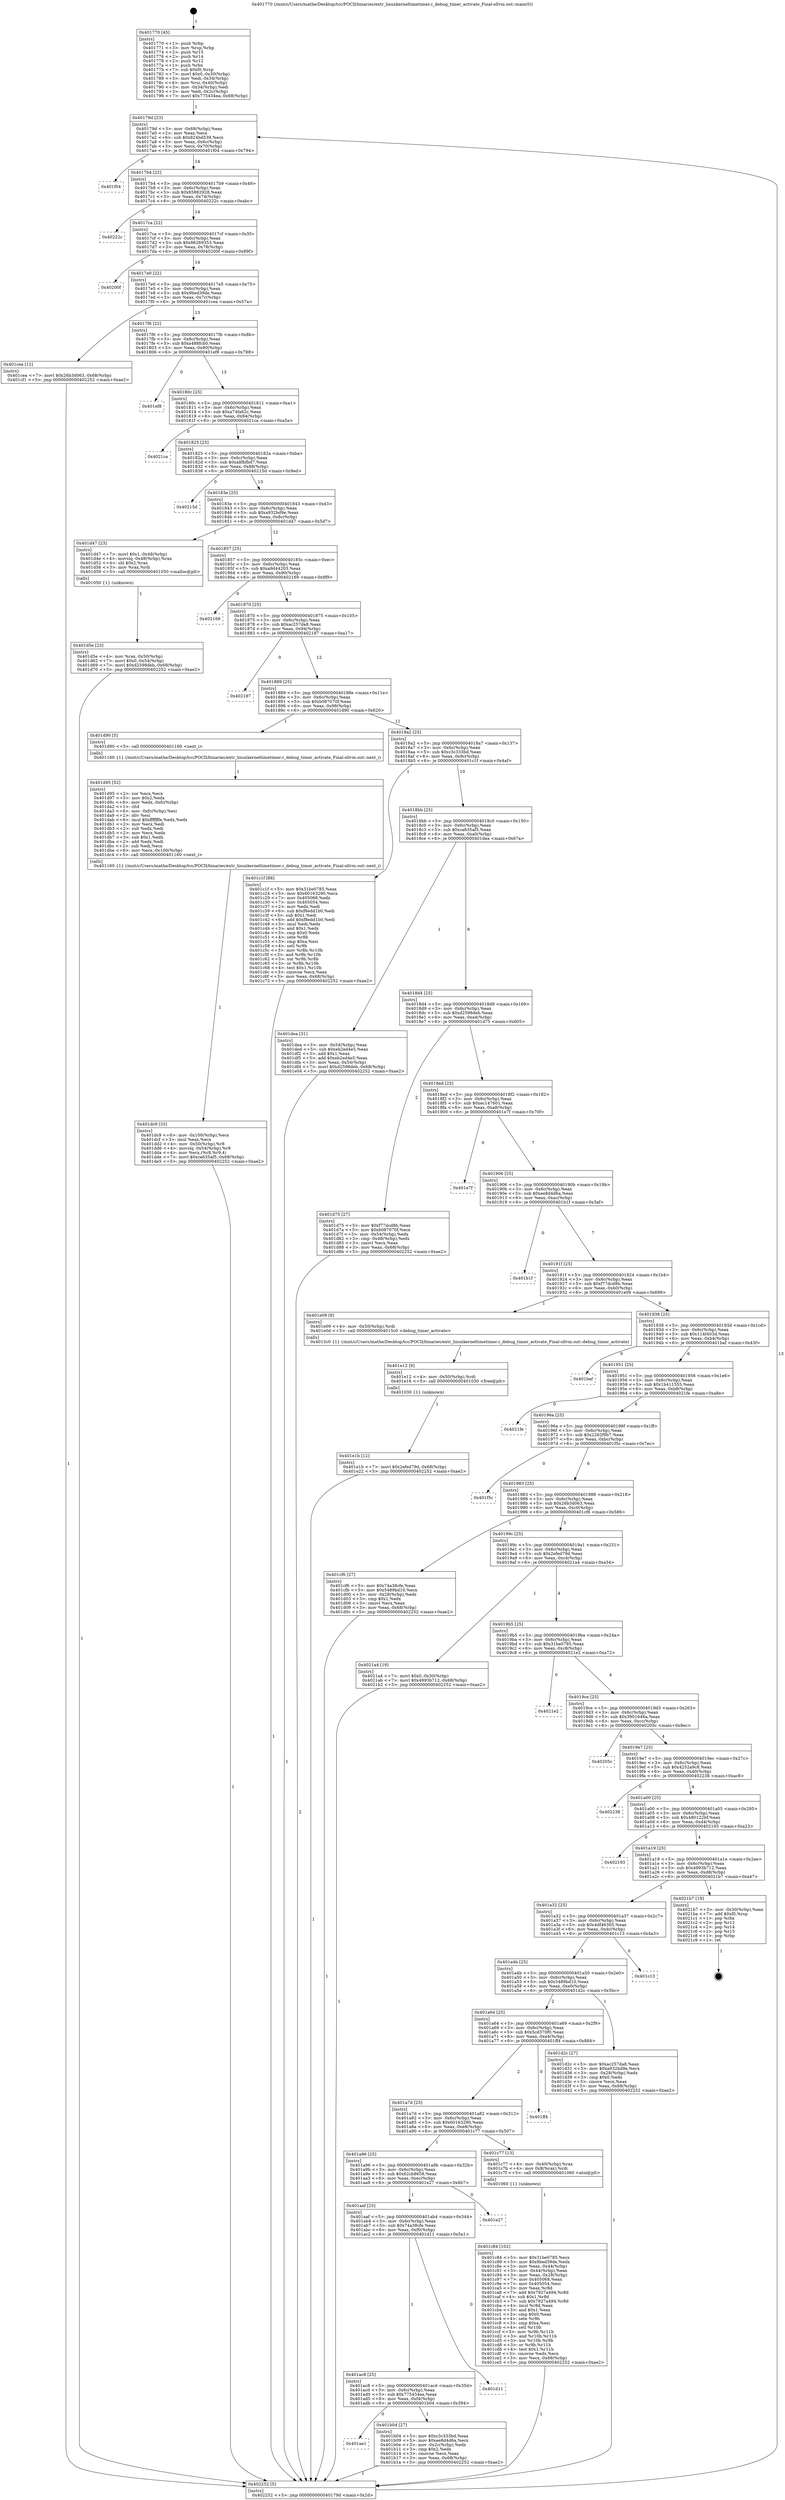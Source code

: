 digraph "0x401770" {
  label = "0x401770 (/mnt/c/Users/mathe/Desktop/tcc/POCII/binaries/extr_linuxkerneltimetimer.c_debug_timer_activate_Final-ollvm.out::main(0))"
  labelloc = "t"
  node[shape=record]

  Entry [label="",width=0.3,height=0.3,shape=circle,fillcolor=black,style=filled]
  "0x40179d" [label="{
     0x40179d [23]\l
     | [instrs]\l
     &nbsp;&nbsp;0x40179d \<+3\>: mov -0x68(%rbp),%eax\l
     &nbsp;&nbsp;0x4017a0 \<+2\>: mov %eax,%ecx\l
     &nbsp;&nbsp;0x4017a2 \<+6\>: sub $0x824bd539,%ecx\l
     &nbsp;&nbsp;0x4017a8 \<+3\>: mov %eax,-0x6c(%rbp)\l
     &nbsp;&nbsp;0x4017ab \<+3\>: mov %ecx,-0x70(%rbp)\l
     &nbsp;&nbsp;0x4017ae \<+6\>: je 0000000000401f04 \<main+0x794\>\l
  }"]
  "0x401f04" [label="{
     0x401f04\l
  }", style=dashed]
  "0x4017b4" [label="{
     0x4017b4 [22]\l
     | [instrs]\l
     &nbsp;&nbsp;0x4017b4 \<+5\>: jmp 00000000004017b9 \<main+0x49\>\l
     &nbsp;&nbsp;0x4017b9 \<+3\>: mov -0x6c(%rbp),%eax\l
     &nbsp;&nbsp;0x4017bc \<+5\>: sub $0x85882928,%eax\l
     &nbsp;&nbsp;0x4017c1 \<+3\>: mov %eax,-0x74(%rbp)\l
     &nbsp;&nbsp;0x4017c4 \<+6\>: je 000000000040222c \<main+0xabc\>\l
  }"]
  Exit [label="",width=0.3,height=0.3,shape=circle,fillcolor=black,style=filled,peripheries=2]
  "0x40222c" [label="{
     0x40222c\l
  }", style=dashed]
  "0x4017ca" [label="{
     0x4017ca [22]\l
     | [instrs]\l
     &nbsp;&nbsp;0x4017ca \<+5\>: jmp 00000000004017cf \<main+0x5f\>\l
     &nbsp;&nbsp;0x4017cf \<+3\>: mov -0x6c(%rbp),%eax\l
     &nbsp;&nbsp;0x4017d2 \<+5\>: sub $0x86269353,%eax\l
     &nbsp;&nbsp;0x4017d7 \<+3\>: mov %eax,-0x78(%rbp)\l
     &nbsp;&nbsp;0x4017da \<+6\>: je 000000000040200f \<main+0x89f\>\l
  }"]
  "0x401e1b" [label="{
     0x401e1b [12]\l
     | [instrs]\l
     &nbsp;&nbsp;0x401e1b \<+7\>: movl $0x2efed79d,-0x68(%rbp)\l
     &nbsp;&nbsp;0x401e22 \<+5\>: jmp 0000000000402252 \<main+0xae2\>\l
  }"]
  "0x40200f" [label="{
     0x40200f\l
  }", style=dashed]
  "0x4017e0" [label="{
     0x4017e0 [22]\l
     | [instrs]\l
     &nbsp;&nbsp;0x4017e0 \<+5\>: jmp 00000000004017e5 \<main+0x75\>\l
     &nbsp;&nbsp;0x4017e5 \<+3\>: mov -0x6c(%rbp),%eax\l
     &nbsp;&nbsp;0x4017e8 \<+5\>: sub $0x9bed39de,%eax\l
     &nbsp;&nbsp;0x4017ed \<+3\>: mov %eax,-0x7c(%rbp)\l
     &nbsp;&nbsp;0x4017f0 \<+6\>: je 0000000000401cea \<main+0x57a\>\l
  }"]
  "0x401e12" [label="{
     0x401e12 [9]\l
     | [instrs]\l
     &nbsp;&nbsp;0x401e12 \<+4\>: mov -0x50(%rbp),%rdi\l
     &nbsp;&nbsp;0x401e16 \<+5\>: call 0000000000401030 \<free@plt\>\l
     | [calls]\l
     &nbsp;&nbsp;0x401030 \{1\} (unknown)\l
  }"]
  "0x401cea" [label="{
     0x401cea [12]\l
     | [instrs]\l
     &nbsp;&nbsp;0x401cea \<+7\>: movl $0x26b3d063,-0x68(%rbp)\l
     &nbsp;&nbsp;0x401cf1 \<+5\>: jmp 0000000000402252 \<main+0xae2\>\l
  }"]
  "0x4017f6" [label="{
     0x4017f6 [22]\l
     | [instrs]\l
     &nbsp;&nbsp;0x4017f6 \<+5\>: jmp 00000000004017fb \<main+0x8b\>\l
     &nbsp;&nbsp;0x4017fb \<+3\>: mov -0x6c(%rbp),%eax\l
     &nbsp;&nbsp;0x4017fe \<+5\>: sub $0xa488fcb0,%eax\l
     &nbsp;&nbsp;0x401803 \<+3\>: mov %eax,-0x80(%rbp)\l
     &nbsp;&nbsp;0x401806 \<+6\>: je 0000000000401ef8 \<main+0x788\>\l
  }"]
  "0x401dc9" [label="{
     0x401dc9 [33]\l
     | [instrs]\l
     &nbsp;&nbsp;0x401dc9 \<+6\>: mov -0x100(%rbp),%ecx\l
     &nbsp;&nbsp;0x401dcf \<+3\>: imul %eax,%ecx\l
     &nbsp;&nbsp;0x401dd2 \<+4\>: mov -0x50(%rbp),%r8\l
     &nbsp;&nbsp;0x401dd6 \<+4\>: movslq -0x54(%rbp),%r9\l
     &nbsp;&nbsp;0x401dda \<+4\>: mov %ecx,(%r8,%r9,4)\l
     &nbsp;&nbsp;0x401dde \<+7\>: movl $0xca635af5,-0x68(%rbp)\l
     &nbsp;&nbsp;0x401de5 \<+5\>: jmp 0000000000402252 \<main+0xae2\>\l
  }"]
  "0x401ef8" [label="{
     0x401ef8\l
  }", style=dashed]
  "0x40180c" [label="{
     0x40180c [25]\l
     | [instrs]\l
     &nbsp;&nbsp;0x40180c \<+5\>: jmp 0000000000401811 \<main+0xa1\>\l
     &nbsp;&nbsp;0x401811 \<+3\>: mov -0x6c(%rbp),%eax\l
     &nbsp;&nbsp;0x401814 \<+5\>: sub $0xa74fa62c,%eax\l
     &nbsp;&nbsp;0x401819 \<+6\>: mov %eax,-0x84(%rbp)\l
     &nbsp;&nbsp;0x40181f \<+6\>: je 00000000004021ca \<main+0xa5a\>\l
  }"]
  "0x401d95" [label="{
     0x401d95 [52]\l
     | [instrs]\l
     &nbsp;&nbsp;0x401d95 \<+2\>: xor %ecx,%ecx\l
     &nbsp;&nbsp;0x401d97 \<+5\>: mov $0x2,%edx\l
     &nbsp;&nbsp;0x401d9c \<+6\>: mov %edx,-0xfc(%rbp)\l
     &nbsp;&nbsp;0x401da2 \<+1\>: cltd\l
     &nbsp;&nbsp;0x401da3 \<+6\>: mov -0xfc(%rbp),%esi\l
     &nbsp;&nbsp;0x401da9 \<+2\>: idiv %esi\l
     &nbsp;&nbsp;0x401dab \<+6\>: imul $0xfffffffe,%edx,%edx\l
     &nbsp;&nbsp;0x401db1 \<+2\>: mov %ecx,%edi\l
     &nbsp;&nbsp;0x401db3 \<+2\>: sub %edx,%edi\l
     &nbsp;&nbsp;0x401db5 \<+2\>: mov %ecx,%edx\l
     &nbsp;&nbsp;0x401db7 \<+3\>: sub $0x1,%edx\l
     &nbsp;&nbsp;0x401dba \<+2\>: add %edx,%edi\l
     &nbsp;&nbsp;0x401dbc \<+2\>: sub %edi,%ecx\l
     &nbsp;&nbsp;0x401dbe \<+6\>: mov %ecx,-0x100(%rbp)\l
     &nbsp;&nbsp;0x401dc4 \<+5\>: call 0000000000401160 \<next_i\>\l
     | [calls]\l
     &nbsp;&nbsp;0x401160 \{1\} (/mnt/c/Users/mathe/Desktop/tcc/POCII/binaries/extr_linuxkerneltimetimer.c_debug_timer_activate_Final-ollvm.out::next_i)\l
  }"]
  "0x4021ca" [label="{
     0x4021ca\l
  }", style=dashed]
  "0x401825" [label="{
     0x401825 [25]\l
     | [instrs]\l
     &nbsp;&nbsp;0x401825 \<+5\>: jmp 000000000040182a \<main+0xba\>\l
     &nbsp;&nbsp;0x40182a \<+3\>: mov -0x6c(%rbp),%eax\l
     &nbsp;&nbsp;0x40182d \<+5\>: sub $0xa8fbfbd7,%eax\l
     &nbsp;&nbsp;0x401832 \<+6\>: mov %eax,-0x88(%rbp)\l
     &nbsp;&nbsp;0x401838 \<+6\>: je 000000000040215d \<main+0x9ed\>\l
  }"]
  "0x401d5e" [label="{
     0x401d5e [23]\l
     | [instrs]\l
     &nbsp;&nbsp;0x401d5e \<+4\>: mov %rax,-0x50(%rbp)\l
     &nbsp;&nbsp;0x401d62 \<+7\>: movl $0x0,-0x54(%rbp)\l
     &nbsp;&nbsp;0x401d69 \<+7\>: movl $0xd2598deb,-0x68(%rbp)\l
     &nbsp;&nbsp;0x401d70 \<+5\>: jmp 0000000000402252 \<main+0xae2\>\l
  }"]
  "0x40215d" [label="{
     0x40215d\l
  }", style=dashed]
  "0x40183e" [label="{
     0x40183e [25]\l
     | [instrs]\l
     &nbsp;&nbsp;0x40183e \<+5\>: jmp 0000000000401843 \<main+0xd3\>\l
     &nbsp;&nbsp;0x401843 \<+3\>: mov -0x6c(%rbp),%eax\l
     &nbsp;&nbsp;0x401846 \<+5\>: sub $0xa932bd9e,%eax\l
     &nbsp;&nbsp;0x40184b \<+6\>: mov %eax,-0x8c(%rbp)\l
     &nbsp;&nbsp;0x401851 \<+6\>: je 0000000000401d47 \<main+0x5d7\>\l
  }"]
  "0x401c84" [label="{
     0x401c84 [102]\l
     | [instrs]\l
     &nbsp;&nbsp;0x401c84 \<+5\>: mov $0x31be0785,%ecx\l
     &nbsp;&nbsp;0x401c89 \<+5\>: mov $0x9bed39de,%edx\l
     &nbsp;&nbsp;0x401c8e \<+3\>: mov %eax,-0x44(%rbp)\l
     &nbsp;&nbsp;0x401c91 \<+3\>: mov -0x44(%rbp),%eax\l
     &nbsp;&nbsp;0x401c94 \<+3\>: mov %eax,-0x28(%rbp)\l
     &nbsp;&nbsp;0x401c97 \<+7\>: mov 0x405068,%eax\l
     &nbsp;&nbsp;0x401c9e \<+7\>: mov 0x405054,%esi\l
     &nbsp;&nbsp;0x401ca5 \<+3\>: mov %eax,%r8d\l
     &nbsp;&nbsp;0x401ca8 \<+7\>: add $0x7927a494,%r8d\l
     &nbsp;&nbsp;0x401caf \<+4\>: sub $0x1,%r8d\l
     &nbsp;&nbsp;0x401cb3 \<+7\>: sub $0x7927a494,%r8d\l
     &nbsp;&nbsp;0x401cba \<+4\>: imul %r8d,%eax\l
     &nbsp;&nbsp;0x401cbe \<+3\>: and $0x1,%eax\l
     &nbsp;&nbsp;0x401cc1 \<+3\>: cmp $0x0,%eax\l
     &nbsp;&nbsp;0x401cc4 \<+4\>: sete %r9b\l
     &nbsp;&nbsp;0x401cc8 \<+3\>: cmp $0xa,%esi\l
     &nbsp;&nbsp;0x401ccb \<+4\>: setl %r10b\l
     &nbsp;&nbsp;0x401ccf \<+3\>: mov %r9b,%r11b\l
     &nbsp;&nbsp;0x401cd2 \<+3\>: and %r10b,%r11b\l
     &nbsp;&nbsp;0x401cd5 \<+3\>: xor %r10b,%r9b\l
     &nbsp;&nbsp;0x401cd8 \<+3\>: or %r9b,%r11b\l
     &nbsp;&nbsp;0x401cdb \<+4\>: test $0x1,%r11b\l
     &nbsp;&nbsp;0x401cdf \<+3\>: cmovne %edx,%ecx\l
     &nbsp;&nbsp;0x401ce2 \<+3\>: mov %ecx,-0x68(%rbp)\l
     &nbsp;&nbsp;0x401ce5 \<+5\>: jmp 0000000000402252 \<main+0xae2\>\l
  }"]
  "0x401d47" [label="{
     0x401d47 [23]\l
     | [instrs]\l
     &nbsp;&nbsp;0x401d47 \<+7\>: movl $0x1,-0x48(%rbp)\l
     &nbsp;&nbsp;0x401d4e \<+4\>: movslq -0x48(%rbp),%rax\l
     &nbsp;&nbsp;0x401d52 \<+4\>: shl $0x2,%rax\l
     &nbsp;&nbsp;0x401d56 \<+3\>: mov %rax,%rdi\l
     &nbsp;&nbsp;0x401d59 \<+5\>: call 0000000000401050 \<malloc@plt\>\l
     | [calls]\l
     &nbsp;&nbsp;0x401050 \{1\} (unknown)\l
  }"]
  "0x401857" [label="{
     0x401857 [25]\l
     | [instrs]\l
     &nbsp;&nbsp;0x401857 \<+5\>: jmp 000000000040185c \<main+0xec\>\l
     &nbsp;&nbsp;0x40185c \<+3\>: mov -0x6c(%rbp),%eax\l
     &nbsp;&nbsp;0x40185f \<+5\>: sub $0xa9d44203,%eax\l
     &nbsp;&nbsp;0x401864 \<+6\>: mov %eax,-0x90(%rbp)\l
     &nbsp;&nbsp;0x40186a \<+6\>: je 0000000000402169 \<main+0x9f9\>\l
  }"]
  "0x401770" [label="{
     0x401770 [45]\l
     | [instrs]\l
     &nbsp;&nbsp;0x401770 \<+1\>: push %rbp\l
     &nbsp;&nbsp;0x401771 \<+3\>: mov %rsp,%rbp\l
     &nbsp;&nbsp;0x401774 \<+2\>: push %r15\l
     &nbsp;&nbsp;0x401776 \<+2\>: push %r14\l
     &nbsp;&nbsp;0x401778 \<+2\>: push %r12\l
     &nbsp;&nbsp;0x40177a \<+1\>: push %rbx\l
     &nbsp;&nbsp;0x40177b \<+7\>: sub $0xf0,%rsp\l
     &nbsp;&nbsp;0x401782 \<+7\>: movl $0x0,-0x30(%rbp)\l
     &nbsp;&nbsp;0x401789 \<+3\>: mov %edi,-0x34(%rbp)\l
     &nbsp;&nbsp;0x40178c \<+4\>: mov %rsi,-0x40(%rbp)\l
     &nbsp;&nbsp;0x401790 \<+3\>: mov -0x34(%rbp),%edi\l
     &nbsp;&nbsp;0x401793 \<+3\>: mov %edi,-0x2c(%rbp)\l
     &nbsp;&nbsp;0x401796 \<+7\>: movl $0x775434ea,-0x68(%rbp)\l
  }"]
  "0x402169" [label="{
     0x402169\l
  }", style=dashed]
  "0x401870" [label="{
     0x401870 [25]\l
     | [instrs]\l
     &nbsp;&nbsp;0x401870 \<+5\>: jmp 0000000000401875 \<main+0x105\>\l
     &nbsp;&nbsp;0x401875 \<+3\>: mov -0x6c(%rbp),%eax\l
     &nbsp;&nbsp;0x401878 \<+5\>: sub $0xac257da8,%eax\l
     &nbsp;&nbsp;0x40187d \<+6\>: mov %eax,-0x94(%rbp)\l
     &nbsp;&nbsp;0x401883 \<+6\>: je 0000000000402187 \<main+0xa17\>\l
  }"]
  "0x402252" [label="{
     0x402252 [5]\l
     | [instrs]\l
     &nbsp;&nbsp;0x402252 \<+5\>: jmp 000000000040179d \<main+0x2d\>\l
  }"]
  "0x402187" [label="{
     0x402187\l
  }", style=dashed]
  "0x401889" [label="{
     0x401889 [25]\l
     | [instrs]\l
     &nbsp;&nbsp;0x401889 \<+5\>: jmp 000000000040188e \<main+0x11e\>\l
     &nbsp;&nbsp;0x40188e \<+3\>: mov -0x6c(%rbp),%eax\l
     &nbsp;&nbsp;0x401891 \<+5\>: sub $0xb087070f,%eax\l
     &nbsp;&nbsp;0x401896 \<+6\>: mov %eax,-0x98(%rbp)\l
     &nbsp;&nbsp;0x40189c \<+6\>: je 0000000000401d90 \<main+0x620\>\l
  }"]
  "0x401ae1" [label="{
     0x401ae1\l
  }", style=dashed]
  "0x401d90" [label="{
     0x401d90 [5]\l
     | [instrs]\l
     &nbsp;&nbsp;0x401d90 \<+5\>: call 0000000000401160 \<next_i\>\l
     | [calls]\l
     &nbsp;&nbsp;0x401160 \{1\} (/mnt/c/Users/mathe/Desktop/tcc/POCII/binaries/extr_linuxkerneltimetimer.c_debug_timer_activate_Final-ollvm.out::next_i)\l
  }"]
  "0x4018a2" [label="{
     0x4018a2 [25]\l
     | [instrs]\l
     &nbsp;&nbsp;0x4018a2 \<+5\>: jmp 00000000004018a7 \<main+0x137\>\l
     &nbsp;&nbsp;0x4018a7 \<+3\>: mov -0x6c(%rbp),%eax\l
     &nbsp;&nbsp;0x4018aa \<+5\>: sub $0xc3c333bd,%eax\l
     &nbsp;&nbsp;0x4018af \<+6\>: mov %eax,-0x9c(%rbp)\l
     &nbsp;&nbsp;0x4018b5 \<+6\>: je 0000000000401c1f \<main+0x4af\>\l
  }"]
  "0x401b04" [label="{
     0x401b04 [27]\l
     | [instrs]\l
     &nbsp;&nbsp;0x401b04 \<+5\>: mov $0xc3c333bd,%eax\l
     &nbsp;&nbsp;0x401b09 \<+5\>: mov $0xee8d4d6a,%ecx\l
     &nbsp;&nbsp;0x401b0e \<+3\>: mov -0x2c(%rbp),%edx\l
     &nbsp;&nbsp;0x401b11 \<+3\>: cmp $0x2,%edx\l
     &nbsp;&nbsp;0x401b14 \<+3\>: cmovne %ecx,%eax\l
     &nbsp;&nbsp;0x401b17 \<+3\>: mov %eax,-0x68(%rbp)\l
     &nbsp;&nbsp;0x401b1a \<+5\>: jmp 0000000000402252 \<main+0xae2\>\l
  }"]
  "0x401c1f" [label="{
     0x401c1f [88]\l
     | [instrs]\l
     &nbsp;&nbsp;0x401c1f \<+5\>: mov $0x31be0785,%eax\l
     &nbsp;&nbsp;0x401c24 \<+5\>: mov $0x60163290,%ecx\l
     &nbsp;&nbsp;0x401c29 \<+7\>: mov 0x405068,%edx\l
     &nbsp;&nbsp;0x401c30 \<+7\>: mov 0x405054,%esi\l
     &nbsp;&nbsp;0x401c37 \<+2\>: mov %edx,%edi\l
     &nbsp;&nbsp;0x401c39 \<+6\>: sub $0xf8edd1b0,%edi\l
     &nbsp;&nbsp;0x401c3f \<+3\>: sub $0x1,%edi\l
     &nbsp;&nbsp;0x401c42 \<+6\>: add $0xf8edd1b0,%edi\l
     &nbsp;&nbsp;0x401c48 \<+3\>: imul %edi,%edx\l
     &nbsp;&nbsp;0x401c4b \<+3\>: and $0x1,%edx\l
     &nbsp;&nbsp;0x401c4e \<+3\>: cmp $0x0,%edx\l
     &nbsp;&nbsp;0x401c51 \<+4\>: sete %r8b\l
     &nbsp;&nbsp;0x401c55 \<+3\>: cmp $0xa,%esi\l
     &nbsp;&nbsp;0x401c58 \<+4\>: setl %r9b\l
     &nbsp;&nbsp;0x401c5c \<+3\>: mov %r8b,%r10b\l
     &nbsp;&nbsp;0x401c5f \<+3\>: and %r9b,%r10b\l
     &nbsp;&nbsp;0x401c62 \<+3\>: xor %r9b,%r8b\l
     &nbsp;&nbsp;0x401c65 \<+3\>: or %r8b,%r10b\l
     &nbsp;&nbsp;0x401c68 \<+4\>: test $0x1,%r10b\l
     &nbsp;&nbsp;0x401c6c \<+3\>: cmovne %ecx,%eax\l
     &nbsp;&nbsp;0x401c6f \<+3\>: mov %eax,-0x68(%rbp)\l
     &nbsp;&nbsp;0x401c72 \<+5\>: jmp 0000000000402252 \<main+0xae2\>\l
  }"]
  "0x4018bb" [label="{
     0x4018bb [25]\l
     | [instrs]\l
     &nbsp;&nbsp;0x4018bb \<+5\>: jmp 00000000004018c0 \<main+0x150\>\l
     &nbsp;&nbsp;0x4018c0 \<+3\>: mov -0x6c(%rbp),%eax\l
     &nbsp;&nbsp;0x4018c3 \<+5\>: sub $0xca635af5,%eax\l
     &nbsp;&nbsp;0x4018c8 \<+6\>: mov %eax,-0xa0(%rbp)\l
     &nbsp;&nbsp;0x4018ce \<+6\>: je 0000000000401dea \<main+0x67a\>\l
  }"]
  "0x401ac8" [label="{
     0x401ac8 [25]\l
     | [instrs]\l
     &nbsp;&nbsp;0x401ac8 \<+5\>: jmp 0000000000401acd \<main+0x35d\>\l
     &nbsp;&nbsp;0x401acd \<+3\>: mov -0x6c(%rbp),%eax\l
     &nbsp;&nbsp;0x401ad0 \<+5\>: sub $0x775434ea,%eax\l
     &nbsp;&nbsp;0x401ad5 \<+6\>: mov %eax,-0xf4(%rbp)\l
     &nbsp;&nbsp;0x401adb \<+6\>: je 0000000000401b04 \<main+0x394\>\l
  }"]
  "0x401dea" [label="{
     0x401dea [31]\l
     | [instrs]\l
     &nbsp;&nbsp;0x401dea \<+3\>: mov -0x54(%rbp),%eax\l
     &nbsp;&nbsp;0x401ded \<+5\>: sub $0xeb2ed4e5,%eax\l
     &nbsp;&nbsp;0x401df2 \<+3\>: add $0x1,%eax\l
     &nbsp;&nbsp;0x401df5 \<+5\>: add $0xeb2ed4e5,%eax\l
     &nbsp;&nbsp;0x401dfa \<+3\>: mov %eax,-0x54(%rbp)\l
     &nbsp;&nbsp;0x401dfd \<+7\>: movl $0xd2598deb,-0x68(%rbp)\l
     &nbsp;&nbsp;0x401e04 \<+5\>: jmp 0000000000402252 \<main+0xae2\>\l
  }"]
  "0x4018d4" [label="{
     0x4018d4 [25]\l
     | [instrs]\l
     &nbsp;&nbsp;0x4018d4 \<+5\>: jmp 00000000004018d9 \<main+0x169\>\l
     &nbsp;&nbsp;0x4018d9 \<+3\>: mov -0x6c(%rbp),%eax\l
     &nbsp;&nbsp;0x4018dc \<+5\>: sub $0xd2598deb,%eax\l
     &nbsp;&nbsp;0x4018e1 \<+6\>: mov %eax,-0xa4(%rbp)\l
     &nbsp;&nbsp;0x4018e7 \<+6\>: je 0000000000401d75 \<main+0x605\>\l
  }"]
  "0x401d11" [label="{
     0x401d11\l
  }", style=dashed]
  "0x401d75" [label="{
     0x401d75 [27]\l
     | [instrs]\l
     &nbsp;&nbsp;0x401d75 \<+5\>: mov $0xf77dcd8b,%eax\l
     &nbsp;&nbsp;0x401d7a \<+5\>: mov $0xb087070f,%ecx\l
     &nbsp;&nbsp;0x401d7f \<+3\>: mov -0x54(%rbp),%edx\l
     &nbsp;&nbsp;0x401d82 \<+3\>: cmp -0x48(%rbp),%edx\l
     &nbsp;&nbsp;0x401d85 \<+3\>: cmovl %ecx,%eax\l
     &nbsp;&nbsp;0x401d88 \<+3\>: mov %eax,-0x68(%rbp)\l
     &nbsp;&nbsp;0x401d8b \<+5\>: jmp 0000000000402252 \<main+0xae2\>\l
  }"]
  "0x4018ed" [label="{
     0x4018ed [25]\l
     | [instrs]\l
     &nbsp;&nbsp;0x4018ed \<+5\>: jmp 00000000004018f2 \<main+0x182\>\l
     &nbsp;&nbsp;0x4018f2 \<+3\>: mov -0x6c(%rbp),%eax\l
     &nbsp;&nbsp;0x4018f5 \<+5\>: sub $0xec147601,%eax\l
     &nbsp;&nbsp;0x4018fa \<+6\>: mov %eax,-0xa8(%rbp)\l
     &nbsp;&nbsp;0x401900 \<+6\>: je 0000000000401e7f \<main+0x70f\>\l
  }"]
  "0x401aaf" [label="{
     0x401aaf [25]\l
     | [instrs]\l
     &nbsp;&nbsp;0x401aaf \<+5\>: jmp 0000000000401ab4 \<main+0x344\>\l
     &nbsp;&nbsp;0x401ab4 \<+3\>: mov -0x6c(%rbp),%eax\l
     &nbsp;&nbsp;0x401ab7 \<+5\>: sub $0x74a38cfe,%eax\l
     &nbsp;&nbsp;0x401abc \<+6\>: mov %eax,-0xf0(%rbp)\l
     &nbsp;&nbsp;0x401ac2 \<+6\>: je 0000000000401d11 \<main+0x5a1\>\l
  }"]
  "0x401e7f" [label="{
     0x401e7f\l
  }", style=dashed]
  "0x401906" [label="{
     0x401906 [25]\l
     | [instrs]\l
     &nbsp;&nbsp;0x401906 \<+5\>: jmp 000000000040190b \<main+0x19b\>\l
     &nbsp;&nbsp;0x40190b \<+3\>: mov -0x6c(%rbp),%eax\l
     &nbsp;&nbsp;0x40190e \<+5\>: sub $0xee8d4d6a,%eax\l
     &nbsp;&nbsp;0x401913 \<+6\>: mov %eax,-0xac(%rbp)\l
     &nbsp;&nbsp;0x401919 \<+6\>: je 0000000000401b1f \<main+0x3af\>\l
  }"]
  "0x401e27" [label="{
     0x401e27\l
  }", style=dashed]
  "0x401b1f" [label="{
     0x401b1f\l
  }", style=dashed]
  "0x40191f" [label="{
     0x40191f [25]\l
     | [instrs]\l
     &nbsp;&nbsp;0x40191f \<+5\>: jmp 0000000000401924 \<main+0x1b4\>\l
     &nbsp;&nbsp;0x401924 \<+3\>: mov -0x6c(%rbp),%eax\l
     &nbsp;&nbsp;0x401927 \<+5\>: sub $0xf77dcd8b,%eax\l
     &nbsp;&nbsp;0x40192c \<+6\>: mov %eax,-0xb0(%rbp)\l
     &nbsp;&nbsp;0x401932 \<+6\>: je 0000000000401e09 \<main+0x699\>\l
  }"]
  "0x401a96" [label="{
     0x401a96 [25]\l
     | [instrs]\l
     &nbsp;&nbsp;0x401a96 \<+5\>: jmp 0000000000401a9b \<main+0x32b\>\l
     &nbsp;&nbsp;0x401a9b \<+3\>: mov -0x6c(%rbp),%eax\l
     &nbsp;&nbsp;0x401a9e \<+5\>: sub $0x62cb8658,%eax\l
     &nbsp;&nbsp;0x401aa3 \<+6\>: mov %eax,-0xec(%rbp)\l
     &nbsp;&nbsp;0x401aa9 \<+6\>: je 0000000000401e27 \<main+0x6b7\>\l
  }"]
  "0x401e09" [label="{
     0x401e09 [9]\l
     | [instrs]\l
     &nbsp;&nbsp;0x401e09 \<+4\>: mov -0x50(%rbp),%rdi\l
     &nbsp;&nbsp;0x401e0d \<+5\>: call 00000000004015c0 \<debug_timer_activate\>\l
     | [calls]\l
     &nbsp;&nbsp;0x4015c0 \{1\} (/mnt/c/Users/mathe/Desktop/tcc/POCII/binaries/extr_linuxkerneltimetimer.c_debug_timer_activate_Final-ollvm.out::debug_timer_activate)\l
  }"]
  "0x401938" [label="{
     0x401938 [25]\l
     | [instrs]\l
     &nbsp;&nbsp;0x401938 \<+5\>: jmp 000000000040193d \<main+0x1cd\>\l
     &nbsp;&nbsp;0x40193d \<+3\>: mov -0x6c(%rbp),%eax\l
     &nbsp;&nbsp;0x401940 \<+5\>: sub $0x114f403d,%eax\l
     &nbsp;&nbsp;0x401945 \<+6\>: mov %eax,-0xb4(%rbp)\l
     &nbsp;&nbsp;0x40194b \<+6\>: je 0000000000401baf \<main+0x43f\>\l
  }"]
  "0x401c77" [label="{
     0x401c77 [13]\l
     | [instrs]\l
     &nbsp;&nbsp;0x401c77 \<+4\>: mov -0x40(%rbp),%rax\l
     &nbsp;&nbsp;0x401c7b \<+4\>: mov 0x8(%rax),%rdi\l
     &nbsp;&nbsp;0x401c7f \<+5\>: call 0000000000401060 \<atoi@plt\>\l
     | [calls]\l
     &nbsp;&nbsp;0x401060 \{1\} (unknown)\l
  }"]
  "0x401baf" [label="{
     0x401baf\l
  }", style=dashed]
  "0x401951" [label="{
     0x401951 [25]\l
     | [instrs]\l
     &nbsp;&nbsp;0x401951 \<+5\>: jmp 0000000000401956 \<main+0x1e6\>\l
     &nbsp;&nbsp;0x401956 \<+3\>: mov -0x6c(%rbp),%eax\l
     &nbsp;&nbsp;0x401959 \<+5\>: sub $0x1b411555,%eax\l
     &nbsp;&nbsp;0x40195e \<+6\>: mov %eax,-0xb8(%rbp)\l
     &nbsp;&nbsp;0x401964 \<+6\>: je 00000000004021fe \<main+0xa8e\>\l
  }"]
  "0x401a7d" [label="{
     0x401a7d [25]\l
     | [instrs]\l
     &nbsp;&nbsp;0x401a7d \<+5\>: jmp 0000000000401a82 \<main+0x312\>\l
     &nbsp;&nbsp;0x401a82 \<+3\>: mov -0x6c(%rbp),%eax\l
     &nbsp;&nbsp;0x401a85 \<+5\>: sub $0x60163290,%eax\l
     &nbsp;&nbsp;0x401a8a \<+6\>: mov %eax,-0xe8(%rbp)\l
     &nbsp;&nbsp;0x401a90 \<+6\>: je 0000000000401c77 \<main+0x507\>\l
  }"]
  "0x4021fe" [label="{
     0x4021fe\l
  }", style=dashed]
  "0x40196a" [label="{
     0x40196a [25]\l
     | [instrs]\l
     &nbsp;&nbsp;0x40196a \<+5\>: jmp 000000000040196f \<main+0x1ff\>\l
     &nbsp;&nbsp;0x40196f \<+3\>: mov -0x6c(%rbp),%eax\l
     &nbsp;&nbsp;0x401972 \<+5\>: sub $0x2262f9b7,%eax\l
     &nbsp;&nbsp;0x401977 \<+6\>: mov %eax,-0xbc(%rbp)\l
     &nbsp;&nbsp;0x40197d \<+6\>: je 0000000000401f5c \<main+0x7ec\>\l
  }"]
  "0x401ff4" [label="{
     0x401ff4\l
  }", style=dashed]
  "0x401f5c" [label="{
     0x401f5c\l
  }", style=dashed]
  "0x401983" [label="{
     0x401983 [25]\l
     | [instrs]\l
     &nbsp;&nbsp;0x401983 \<+5\>: jmp 0000000000401988 \<main+0x218\>\l
     &nbsp;&nbsp;0x401988 \<+3\>: mov -0x6c(%rbp),%eax\l
     &nbsp;&nbsp;0x40198b \<+5\>: sub $0x26b3d063,%eax\l
     &nbsp;&nbsp;0x401990 \<+6\>: mov %eax,-0xc0(%rbp)\l
     &nbsp;&nbsp;0x401996 \<+6\>: je 0000000000401cf6 \<main+0x586\>\l
  }"]
  "0x401a64" [label="{
     0x401a64 [25]\l
     | [instrs]\l
     &nbsp;&nbsp;0x401a64 \<+5\>: jmp 0000000000401a69 \<main+0x2f9\>\l
     &nbsp;&nbsp;0x401a69 \<+3\>: mov -0x6c(%rbp),%eax\l
     &nbsp;&nbsp;0x401a6c \<+5\>: sub $0x5cd370f0,%eax\l
     &nbsp;&nbsp;0x401a71 \<+6\>: mov %eax,-0xe4(%rbp)\l
     &nbsp;&nbsp;0x401a77 \<+6\>: je 0000000000401ff4 \<main+0x884\>\l
  }"]
  "0x401cf6" [label="{
     0x401cf6 [27]\l
     | [instrs]\l
     &nbsp;&nbsp;0x401cf6 \<+5\>: mov $0x74a38cfe,%eax\l
     &nbsp;&nbsp;0x401cfb \<+5\>: mov $0x5489bd10,%ecx\l
     &nbsp;&nbsp;0x401d00 \<+3\>: mov -0x28(%rbp),%edx\l
     &nbsp;&nbsp;0x401d03 \<+3\>: cmp $0x1,%edx\l
     &nbsp;&nbsp;0x401d06 \<+3\>: cmovl %ecx,%eax\l
     &nbsp;&nbsp;0x401d09 \<+3\>: mov %eax,-0x68(%rbp)\l
     &nbsp;&nbsp;0x401d0c \<+5\>: jmp 0000000000402252 \<main+0xae2\>\l
  }"]
  "0x40199c" [label="{
     0x40199c [25]\l
     | [instrs]\l
     &nbsp;&nbsp;0x40199c \<+5\>: jmp 00000000004019a1 \<main+0x231\>\l
     &nbsp;&nbsp;0x4019a1 \<+3\>: mov -0x6c(%rbp),%eax\l
     &nbsp;&nbsp;0x4019a4 \<+5\>: sub $0x2efed79d,%eax\l
     &nbsp;&nbsp;0x4019a9 \<+6\>: mov %eax,-0xc4(%rbp)\l
     &nbsp;&nbsp;0x4019af \<+6\>: je 00000000004021a4 \<main+0xa34\>\l
  }"]
  "0x401d2c" [label="{
     0x401d2c [27]\l
     | [instrs]\l
     &nbsp;&nbsp;0x401d2c \<+5\>: mov $0xac257da8,%eax\l
     &nbsp;&nbsp;0x401d31 \<+5\>: mov $0xa932bd9e,%ecx\l
     &nbsp;&nbsp;0x401d36 \<+3\>: mov -0x28(%rbp),%edx\l
     &nbsp;&nbsp;0x401d39 \<+3\>: cmp $0x0,%edx\l
     &nbsp;&nbsp;0x401d3c \<+3\>: cmove %ecx,%eax\l
     &nbsp;&nbsp;0x401d3f \<+3\>: mov %eax,-0x68(%rbp)\l
     &nbsp;&nbsp;0x401d42 \<+5\>: jmp 0000000000402252 \<main+0xae2\>\l
  }"]
  "0x4021a4" [label="{
     0x4021a4 [19]\l
     | [instrs]\l
     &nbsp;&nbsp;0x4021a4 \<+7\>: movl $0x0,-0x30(%rbp)\l
     &nbsp;&nbsp;0x4021ab \<+7\>: movl $0x4993b712,-0x68(%rbp)\l
     &nbsp;&nbsp;0x4021b2 \<+5\>: jmp 0000000000402252 \<main+0xae2\>\l
  }"]
  "0x4019b5" [label="{
     0x4019b5 [25]\l
     | [instrs]\l
     &nbsp;&nbsp;0x4019b5 \<+5\>: jmp 00000000004019ba \<main+0x24a\>\l
     &nbsp;&nbsp;0x4019ba \<+3\>: mov -0x6c(%rbp),%eax\l
     &nbsp;&nbsp;0x4019bd \<+5\>: sub $0x31be0785,%eax\l
     &nbsp;&nbsp;0x4019c2 \<+6\>: mov %eax,-0xc8(%rbp)\l
     &nbsp;&nbsp;0x4019c8 \<+6\>: je 00000000004021e2 \<main+0xa72\>\l
  }"]
  "0x401a4b" [label="{
     0x401a4b [25]\l
     | [instrs]\l
     &nbsp;&nbsp;0x401a4b \<+5\>: jmp 0000000000401a50 \<main+0x2e0\>\l
     &nbsp;&nbsp;0x401a50 \<+3\>: mov -0x6c(%rbp),%eax\l
     &nbsp;&nbsp;0x401a53 \<+5\>: sub $0x5489bd10,%eax\l
     &nbsp;&nbsp;0x401a58 \<+6\>: mov %eax,-0xe0(%rbp)\l
     &nbsp;&nbsp;0x401a5e \<+6\>: je 0000000000401d2c \<main+0x5bc\>\l
  }"]
  "0x4021e2" [label="{
     0x4021e2\l
  }", style=dashed]
  "0x4019ce" [label="{
     0x4019ce [25]\l
     | [instrs]\l
     &nbsp;&nbsp;0x4019ce \<+5\>: jmp 00000000004019d3 \<main+0x263\>\l
     &nbsp;&nbsp;0x4019d3 \<+3\>: mov -0x6c(%rbp),%eax\l
     &nbsp;&nbsp;0x4019d6 \<+5\>: sub $0x3901646a,%eax\l
     &nbsp;&nbsp;0x4019db \<+6\>: mov %eax,-0xcc(%rbp)\l
     &nbsp;&nbsp;0x4019e1 \<+6\>: je 000000000040205c \<main+0x8ec\>\l
  }"]
  "0x401c13" [label="{
     0x401c13\l
  }", style=dashed]
  "0x40205c" [label="{
     0x40205c\l
  }", style=dashed]
  "0x4019e7" [label="{
     0x4019e7 [25]\l
     | [instrs]\l
     &nbsp;&nbsp;0x4019e7 \<+5\>: jmp 00000000004019ec \<main+0x27c\>\l
     &nbsp;&nbsp;0x4019ec \<+3\>: mov -0x6c(%rbp),%eax\l
     &nbsp;&nbsp;0x4019ef \<+5\>: sub $0x4252a9c8,%eax\l
     &nbsp;&nbsp;0x4019f4 \<+6\>: mov %eax,-0xd0(%rbp)\l
     &nbsp;&nbsp;0x4019fa \<+6\>: je 0000000000402238 \<main+0xac8\>\l
  }"]
  "0x401a32" [label="{
     0x401a32 [25]\l
     | [instrs]\l
     &nbsp;&nbsp;0x401a32 \<+5\>: jmp 0000000000401a37 \<main+0x2c7\>\l
     &nbsp;&nbsp;0x401a37 \<+3\>: mov -0x6c(%rbp),%eax\l
     &nbsp;&nbsp;0x401a3a \<+5\>: sub $0x4df46365,%eax\l
     &nbsp;&nbsp;0x401a3f \<+6\>: mov %eax,-0xdc(%rbp)\l
     &nbsp;&nbsp;0x401a45 \<+6\>: je 0000000000401c13 \<main+0x4a3\>\l
  }"]
  "0x402238" [label="{
     0x402238\l
  }", style=dashed]
  "0x401a00" [label="{
     0x401a00 [25]\l
     | [instrs]\l
     &nbsp;&nbsp;0x401a00 \<+5\>: jmp 0000000000401a05 \<main+0x295\>\l
     &nbsp;&nbsp;0x401a05 \<+3\>: mov -0x6c(%rbp),%eax\l
     &nbsp;&nbsp;0x401a08 \<+5\>: sub $0x480122bf,%eax\l
     &nbsp;&nbsp;0x401a0d \<+6\>: mov %eax,-0xd4(%rbp)\l
     &nbsp;&nbsp;0x401a13 \<+6\>: je 0000000000402193 \<main+0xa23\>\l
  }"]
  "0x4021b7" [label="{
     0x4021b7 [19]\l
     | [instrs]\l
     &nbsp;&nbsp;0x4021b7 \<+3\>: mov -0x30(%rbp),%eax\l
     &nbsp;&nbsp;0x4021ba \<+7\>: add $0xf0,%rsp\l
     &nbsp;&nbsp;0x4021c1 \<+1\>: pop %rbx\l
     &nbsp;&nbsp;0x4021c2 \<+2\>: pop %r12\l
     &nbsp;&nbsp;0x4021c4 \<+2\>: pop %r14\l
     &nbsp;&nbsp;0x4021c6 \<+2\>: pop %r15\l
     &nbsp;&nbsp;0x4021c8 \<+1\>: pop %rbp\l
     &nbsp;&nbsp;0x4021c9 \<+1\>: ret\l
  }"]
  "0x402193" [label="{
     0x402193\l
  }", style=dashed]
  "0x401a19" [label="{
     0x401a19 [25]\l
     | [instrs]\l
     &nbsp;&nbsp;0x401a19 \<+5\>: jmp 0000000000401a1e \<main+0x2ae\>\l
     &nbsp;&nbsp;0x401a1e \<+3\>: mov -0x6c(%rbp),%eax\l
     &nbsp;&nbsp;0x401a21 \<+5\>: sub $0x4993b712,%eax\l
     &nbsp;&nbsp;0x401a26 \<+6\>: mov %eax,-0xd8(%rbp)\l
     &nbsp;&nbsp;0x401a2c \<+6\>: je 00000000004021b7 \<main+0xa47\>\l
  }"]
  Entry -> "0x401770" [label=" 1"]
  "0x40179d" -> "0x401f04" [label=" 0"]
  "0x40179d" -> "0x4017b4" [label=" 14"]
  "0x4021b7" -> Exit [label=" 1"]
  "0x4017b4" -> "0x40222c" [label=" 0"]
  "0x4017b4" -> "0x4017ca" [label=" 14"]
  "0x4021a4" -> "0x402252" [label=" 1"]
  "0x4017ca" -> "0x40200f" [label=" 0"]
  "0x4017ca" -> "0x4017e0" [label=" 14"]
  "0x401e1b" -> "0x402252" [label=" 1"]
  "0x4017e0" -> "0x401cea" [label=" 1"]
  "0x4017e0" -> "0x4017f6" [label=" 13"]
  "0x401e12" -> "0x401e1b" [label=" 1"]
  "0x4017f6" -> "0x401ef8" [label=" 0"]
  "0x4017f6" -> "0x40180c" [label=" 13"]
  "0x401e09" -> "0x401e12" [label=" 1"]
  "0x40180c" -> "0x4021ca" [label=" 0"]
  "0x40180c" -> "0x401825" [label=" 13"]
  "0x401dea" -> "0x402252" [label=" 1"]
  "0x401825" -> "0x40215d" [label=" 0"]
  "0x401825" -> "0x40183e" [label=" 13"]
  "0x401dc9" -> "0x402252" [label=" 1"]
  "0x40183e" -> "0x401d47" [label=" 1"]
  "0x40183e" -> "0x401857" [label=" 12"]
  "0x401d95" -> "0x401dc9" [label=" 1"]
  "0x401857" -> "0x402169" [label=" 0"]
  "0x401857" -> "0x401870" [label=" 12"]
  "0x401d90" -> "0x401d95" [label=" 1"]
  "0x401870" -> "0x402187" [label=" 0"]
  "0x401870" -> "0x401889" [label=" 12"]
  "0x401d75" -> "0x402252" [label=" 2"]
  "0x401889" -> "0x401d90" [label=" 1"]
  "0x401889" -> "0x4018a2" [label=" 11"]
  "0x401d5e" -> "0x402252" [label=" 1"]
  "0x4018a2" -> "0x401c1f" [label=" 1"]
  "0x4018a2" -> "0x4018bb" [label=" 10"]
  "0x401d47" -> "0x401d5e" [label=" 1"]
  "0x4018bb" -> "0x401dea" [label=" 1"]
  "0x4018bb" -> "0x4018d4" [label=" 9"]
  "0x401cf6" -> "0x402252" [label=" 1"]
  "0x4018d4" -> "0x401d75" [label=" 2"]
  "0x4018d4" -> "0x4018ed" [label=" 7"]
  "0x401cea" -> "0x402252" [label=" 1"]
  "0x4018ed" -> "0x401e7f" [label=" 0"]
  "0x4018ed" -> "0x401906" [label=" 7"]
  "0x401c77" -> "0x401c84" [label=" 1"]
  "0x401906" -> "0x401b1f" [label=" 0"]
  "0x401906" -> "0x40191f" [label=" 7"]
  "0x401c1f" -> "0x402252" [label=" 1"]
  "0x40191f" -> "0x401e09" [label=" 1"]
  "0x40191f" -> "0x401938" [label=" 6"]
  "0x401770" -> "0x40179d" [label=" 1"]
  "0x401938" -> "0x401baf" [label=" 0"]
  "0x401938" -> "0x401951" [label=" 6"]
  "0x401b04" -> "0x402252" [label=" 1"]
  "0x401951" -> "0x4021fe" [label=" 0"]
  "0x401951" -> "0x40196a" [label=" 6"]
  "0x401ac8" -> "0x401b04" [label=" 1"]
  "0x40196a" -> "0x401f5c" [label=" 0"]
  "0x40196a" -> "0x401983" [label=" 6"]
  "0x401d2c" -> "0x402252" [label=" 1"]
  "0x401983" -> "0x401cf6" [label=" 1"]
  "0x401983" -> "0x40199c" [label=" 5"]
  "0x401aaf" -> "0x401d11" [label=" 0"]
  "0x40199c" -> "0x4021a4" [label=" 1"]
  "0x40199c" -> "0x4019b5" [label=" 4"]
  "0x401c84" -> "0x402252" [label=" 1"]
  "0x4019b5" -> "0x4021e2" [label=" 0"]
  "0x4019b5" -> "0x4019ce" [label=" 4"]
  "0x401a96" -> "0x401e27" [label=" 0"]
  "0x4019ce" -> "0x40205c" [label=" 0"]
  "0x4019ce" -> "0x4019e7" [label=" 4"]
  "0x402252" -> "0x40179d" [label=" 13"]
  "0x4019e7" -> "0x402238" [label=" 0"]
  "0x4019e7" -> "0x401a00" [label=" 4"]
  "0x401a7d" -> "0x401c77" [label=" 1"]
  "0x401a00" -> "0x402193" [label=" 0"]
  "0x401a00" -> "0x401a19" [label=" 4"]
  "0x401ac8" -> "0x401ae1" [label=" 0"]
  "0x401a19" -> "0x4021b7" [label=" 1"]
  "0x401a19" -> "0x401a32" [label=" 3"]
  "0x401a7d" -> "0x401a96" [label=" 1"]
  "0x401a32" -> "0x401c13" [label=" 0"]
  "0x401a32" -> "0x401a4b" [label=" 3"]
  "0x401a96" -> "0x401aaf" [label=" 1"]
  "0x401a4b" -> "0x401d2c" [label=" 1"]
  "0x401a4b" -> "0x401a64" [label=" 2"]
  "0x401aaf" -> "0x401ac8" [label=" 1"]
  "0x401a64" -> "0x401ff4" [label=" 0"]
  "0x401a64" -> "0x401a7d" [label=" 2"]
}
